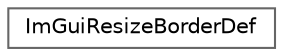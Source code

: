 digraph "Gráfico de jerarquía de clases"
{
 // LATEX_PDF_SIZE
  bgcolor="transparent";
  edge [fontname=Helvetica,fontsize=10,labelfontname=Helvetica,labelfontsize=10];
  node [fontname=Helvetica,fontsize=10,shape=box,height=0.2,width=0.4];
  rankdir="LR";
  Node0 [id="Node000000",label="ImGuiResizeBorderDef",height=0.2,width=0.4,color="grey40", fillcolor="white", style="filled",URL="$struct_im_gui_resize_border_def.html",tooltip=" "];
}
